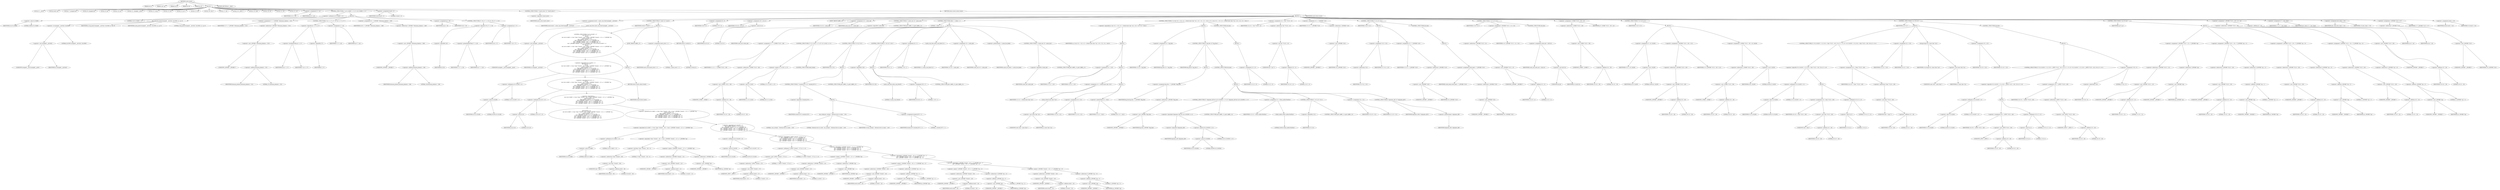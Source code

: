 digraph cache_insert {  
"1000119" [label = "(METHOD,cache_insert)" ]
"1000120" [label = "(PARAM,int a1)" ]
"1000121" [label = "(PARAM,void *cp)" ]
"1000122" [label = "(PARAM,int a3)" ]
"1000123" [label = "(PARAM,int a4)" ]
"1000124" [label = "(PARAM,int a5)" ]
"1000125" [label = "(BLOCK,,)" ]
"1000126" [label = "(LOCAL,v5: __int16)" ]
"1000127" [label = "(LOCAL,result: int)" ]
"1000128" [label = "(LOCAL,v7: unsigned int)" ]
"1000129" [label = "(LOCAL,v8: unsigned int)" ]
"1000130" [label = "(LOCAL,v9: int)" ]
"1000131" [label = "(LOCAL,v10: int)" ]
"1000132" [label = "(LOCAL,v11: unsigned __int16)" ]
"1000133" [label = "(LOCAL,v12: size_t)" ]
"1000134" [label = "(LOCAL,v13: int)" ]
"1000135" [label = "(LOCAL,v14: int *)" ]
"1000136" [label = "(LOCAL,v15: int)" ]
"1000137" [label = "(LOCAL,v16: char *)" ]
"1000138" [label = "(LOCAL,v17: int)" ]
"1000139" [label = "(LOCAL,v18: _BYTE *)" ]
"1000140" [label = "(LOCAL,v19: char)" ]
"1000141" [label = "(LOCAL,v20: int)" ]
"1000142" [label = "(LOCAL,v21: int)" ]
"1000143" [label = "(LOCAL,v22: int)" ]
"1000144" [label = "(<operator>.assignment,v5 = a5)" ]
"1000145" [label = "(IDENTIFIER,v5,v5 = a5)" ]
"1000146" [label = "(IDENTIFIER,a5,v5 = a5)" ]
"1000147" [label = "(CONTROL_STRUCTURE,if ( (a5 & 0x980) != 0 ),if ( (a5 & 0x980) != 0 ))" ]
"1000148" [label = "(<operator>.notEquals,(a5 & 0x980) != 0)" ]
"1000149" [label = "(<operator>.and,a5 & 0x980)" ]
"1000150" [label = "(IDENTIFIER,a5,a5 & 0x980)" ]
"1000151" [label = "(LITERAL,0x980,a5 & 0x980)" ]
"1000152" [label = "(LITERAL,0,(a5 & 0x980) != 0)" ]
"1000153" [label = "(BLOCK,,)" ]
"1000154" [label = "(log_query,log_query((unsigned __int16)a5 | 0x10000, a1, cp, 0))" ]
"1000155" [label = "(<operator>.or,(unsigned __int16)a5 | 0x10000)" ]
"1000156" [label = "(<operator>.cast,(unsigned __int16)a5)" ]
"1000157" [label = "(UNKNOWN,unsigned __int16,unsigned __int16)" ]
"1000158" [label = "(IDENTIFIER,a5,(unsigned __int16)a5)" ]
"1000159" [label = "(LITERAL,0x10000,(unsigned __int16)a5 | 0x10000)" ]
"1000160" [label = "(IDENTIFIER,a1,log_query((unsigned __int16)a5 | 0x10000, a1, cp, 0))" ]
"1000161" [label = "(IDENTIFIER,cp,log_query((unsigned __int16)a5 | 0x10000, a1, cp, 0))" ]
"1000162" [label = "(LITERAL,0,log_query((unsigned __int16)a5 | 0x10000, a1, cp, 0))" ]
"1000163" [label = "(<operator>.assignment,v7 = *(_DWORD *)(dnsmasq_daemon + 252))" ]
"1000164" [label = "(IDENTIFIER,v7,v7 = *(_DWORD *)(dnsmasq_daemon + 252))" ]
"1000165" [label = "(<operator>.indirection,*(_DWORD *)(dnsmasq_daemon + 252))" ]
"1000166" [label = "(<operator>.cast,(_DWORD *)(dnsmasq_daemon + 252))" ]
"1000167" [label = "(UNKNOWN,_DWORD *,_DWORD *)" ]
"1000168" [label = "(<operator>.addition,dnsmasq_daemon + 252)" ]
"1000169" [label = "(IDENTIFIER,dnsmasq_daemon,dnsmasq_daemon + 252)" ]
"1000170" [label = "(LITERAL,252,dnsmasq_daemon + 252)" ]
"1000171" [label = "(CONTROL_STRUCTURE,if ( a4 <= v7 || !v7 ),if ( a4 <= v7 || !v7 ))" ]
"1000172" [label = "(<operator>.logicalOr,a4 <= v7 || !v7)" ]
"1000173" [label = "(<operator>.lessEqualsThan,a4 <= v7)" ]
"1000174" [label = "(IDENTIFIER,a4,a4 <= v7)" ]
"1000175" [label = "(IDENTIFIER,v7,a4 <= v7)" ]
"1000176" [label = "(<operator>.logicalNot,!v7)" ]
"1000177" [label = "(IDENTIFIER,v7,!v7)" ]
"1000178" [label = "(<operator>.assignment,v7 = a4)" ]
"1000179" [label = "(IDENTIFIER,v7,v7 = a4)" ]
"1000180" [label = "(IDENTIFIER,a4,v7 = a4)" ]
"1000181" [label = "(<operator>.assignment,v8 = *(_DWORD *)(dnsmasq_daemon + 248))" ]
"1000182" [label = "(IDENTIFIER,v8,v8 = *(_DWORD *)(dnsmasq_daemon + 248))" ]
"1000183" [label = "(<operator>.indirection,*(_DWORD *)(dnsmasq_daemon + 248))" ]
"1000184" [label = "(<operator>.cast,(_DWORD *)(dnsmasq_daemon + 248))" ]
"1000185" [label = "(UNKNOWN,_DWORD *,_DWORD *)" ]
"1000186" [label = "(<operator>.addition,dnsmasq_daemon + 248)" ]
"1000187" [label = "(IDENTIFIER,dnsmasq_daemon,dnsmasq_daemon + 248)" ]
"1000188" [label = "(LITERAL,248,dnsmasq_daemon + 248)" ]
"1000189" [label = "(<operator>.assignment,a4 = v8)" ]
"1000190" [label = "(IDENTIFIER,a4,a4 = v8)" ]
"1000191" [label = "(IDENTIFIER,v8,a4 = v8)" ]
"1000192" [label = "(CONTROL_STRUCTURE,if ( !v8 || v7 >= v8 ),if ( !v8 || v7 >= v8 ))" ]
"1000193" [label = "(<operator>.logicalOr,!v8 || v7 >= v8)" ]
"1000194" [label = "(<operator>.logicalNot,!v8)" ]
"1000195" [label = "(IDENTIFIER,v8,!v8)" ]
"1000196" [label = "(<operator>.greaterEqualsThan,v7 >= v8)" ]
"1000197" [label = "(IDENTIFIER,v7,v7 >= v8)" ]
"1000198" [label = "(IDENTIFIER,v8,v7 >= v8)" ]
"1000199" [label = "(<operator>.assignment,a4 = v7)" ]
"1000200" [label = "(IDENTIFIER,a4,a4 = v7)" ]
"1000201" [label = "(IDENTIFIER,v7,a4 = v7)" ]
"1000202" [label = "(<operator>.assignment,result = 0)" ]
"1000203" [label = "(IDENTIFIER,result,result = 0)" ]
"1000204" [label = "(LITERAL,0,result = 0)" ]
"1000205" [label = "(CONTROL_STRUCTURE,if ( !insert_error ),if ( !insert_error ))" ]
"1000206" [label = "(<operator>.logicalNot,!insert_error)" ]
"1000207" [label = "(IDENTIFIER,insert_error,!insert_error)" ]
"1000208" [label = "(BLOCK,,)" ]
"1000209" [label = "(<operator>.assignment,result = cache_scan_free((unsigned __int16)a5))" ]
"1000210" [label = "(IDENTIFIER,result,result = cache_scan_free((unsigned __int16)a5))" ]
"1000211" [label = "(cache_scan_free,cache_scan_free((unsigned __int16)a5))" ]
"1000212" [label = "(<operator>.cast,(unsigned __int16)a5)" ]
"1000213" [label = "(UNKNOWN,unsigned __int16,unsigned __int16)" ]
"1000214" [label = "(IDENTIFIER,a5,(unsigned __int16)a5)" ]
"1000215" [label = "(CONTROL_STRUCTURE,if ( result ),if ( result ))" ]
"1000216" [label = "(IDENTIFIER,result,if ( result ))" ]
"1000217" [label = "(BLOCK,,)" ]
"1000218" [label = "(CONTROL_STRUCTURE,if ( (a5 & 0x180) != 0\n        && (a5 & 8) != 0\n        && cp\n        && ((a5 & 0x80) != 0 && *(char *)(result + 36) < 0 && *(_DWORD *)(result + 12) == *(_DWORD *)cp\n         || (a5 & 0x100) != 0\n         && (*(_BYTE *)(result + 37) & 1) != 0\n         && *(_DWORD *)(result + 12) == *(_DWORD *)cp\n         && *(_DWORD *)(result + 16) == *((_DWORD *)cp + 1)\n         && *(_DWORD *)(result + 20) == *((_DWORD *)cp + 2)\n         && *(_DWORD *)(result + 24) == *((_DWORD *)cp + 3)) ),if ( (a5 & 0x180) != 0\n        && (a5 & 8) != 0\n        && cp\n        && ((a5 & 0x80) != 0 && *(char *)(result + 36) < 0 && *(_DWORD *)(result + 12) == *(_DWORD *)cp\n         || (a5 & 0x100) != 0\n         && (*(_BYTE *)(result + 37) & 1) != 0\n         && *(_DWORD *)(result + 12) == *(_DWORD *)cp\n         && *(_DWORD *)(result + 16) == *((_DWORD *)cp + 1)\n         && *(_DWORD *)(result + 20) == *((_DWORD *)cp + 2)\n         && *(_DWORD *)(result + 24) == *((_DWORD *)cp + 3)) ))" ]
"1000219" [label = "(<operator>.logicalAnd,(a5 & 0x180) != 0\n        && (a5 & 8) != 0\n        && cp\n        && ((a5 & 0x80) != 0 && *(char *)(result + 36) < 0 && *(_DWORD *)(result + 12) == *(_DWORD *)cp\n         || (a5 & 0x100) != 0\n         && (*(_BYTE *)(result + 37) & 1) != 0\n         && *(_DWORD *)(result + 12) == *(_DWORD *)cp\n         && *(_DWORD *)(result + 16) == *((_DWORD *)cp + 1)\n         && *(_DWORD *)(result + 20) == *((_DWORD *)cp + 2)\n         && *(_DWORD *)(result + 24) == *((_DWORD *)cp + 3)))" ]
"1000220" [label = "(<operator>.notEquals,(a5 & 0x180) != 0)" ]
"1000221" [label = "(<operator>.and,a5 & 0x180)" ]
"1000222" [label = "(IDENTIFIER,a5,a5 & 0x180)" ]
"1000223" [label = "(LITERAL,0x180,a5 & 0x180)" ]
"1000224" [label = "(LITERAL,0,(a5 & 0x180) != 0)" ]
"1000225" [label = "(<operator>.logicalAnd,(a5 & 8) != 0\n        && cp\n        && ((a5 & 0x80) != 0 && *(char *)(result + 36) < 0 && *(_DWORD *)(result + 12) == *(_DWORD *)cp\n         || (a5 & 0x100) != 0\n         && (*(_BYTE *)(result + 37) & 1) != 0\n         && *(_DWORD *)(result + 12) == *(_DWORD *)cp\n         && *(_DWORD *)(result + 16) == *((_DWORD *)cp + 1)\n         && *(_DWORD *)(result + 20) == *((_DWORD *)cp + 2)\n         && *(_DWORD *)(result + 24) == *((_DWORD *)cp + 3)))" ]
"1000226" [label = "(<operator>.notEquals,(a5 & 8) != 0)" ]
"1000227" [label = "(<operator>.and,a5 & 8)" ]
"1000228" [label = "(IDENTIFIER,a5,a5 & 8)" ]
"1000229" [label = "(LITERAL,8,a5 & 8)" ]
"1000230" [label = "(LITERAL,0,(a5 & 8) != 0)" ]
"1000231" [label = "(<operator>.logicalAnd,cp\n        && ((a5 & 0x80) != 0 && *(char *)(result + 36) < 0 && *(_DWORD *)(result + 12) == *(_DWORD *)cp\n         || (a5 & 0x100) != 0\n         && (*(_BYTE *)(result + 37) & 1) != 0\n         && *(_DWORD *)(result + 12) == *(_DWORD *)cp\n         && *(_DWORD *)(result + 16) == *((_DWORD *)cp + 1)\n         && *(_DWORD *)(result + 20) == *((_DWORD *)cp + 2)\n         && *(_DWORD *)(result + 24) == *((_DWORD *)cp + 3)))" ]
"1000232" [label = "(IDENTIFIER,cp,cp\n        && ((a5 & 0x80) != 0 && *(char *)(result + 36) < 0 && *(_DWORD *)(result + 12) == *(_DWORD *)cp\n         || (a5 & 0x100) != 0\n         && (*(_BYTE *)(result + 37) & 1) != 0\n         && *(_DWORD *)(result + 12) == *(_DWORD *)cp\n         && *(_DWORD *)(result + 16) == *((_DWORD *)cp + 1)\n         && *(_DWORD *)(result + 20) == *((_DWORD *)cp + 2)\n         && *(_DWORD *)(result + 24) == *((_DWORD *)cp + 3)))" ]
"1000233" [label = "(<operator>.logicalOr,(a5 & 0x80) != 0 && *(char *)(result + 36) < 0 && *(_DWORD *)(result + 12) == *(_DWORD *)cp\n         || (a5 & 0x100) != 0\n         && (*(_BYTE *)(result + 37) & 1) != 0\n         && *(_DWORD *)(result + 12) == *(_DWORD *)cp\n         && *(_DWORD *)(result + 16) == *((_DWORD *)cp + 1)\n         && *(_DWORD *)(result + 20) == *((_DWORD *)cp + 2)\n         && *(_DWORD *)(result + 24) == *((_DWORD *)cp + 3))" ]
"1000234" [label = "(<operator>.logicalAnd,(a5 & 0x80) != 0 && *(char *)(result + 36) < 0 && *(_DWORD *)(result + 12) == *(_DWORD *)cp)" ]
"1000235" [label = "(<operator>.notEquals,(a5 & 0x80) != 0)" ]
"1000236" [label = "(<operator>.and,a5 & 0x80)" ]
"1000237" [label = "(IDENTIFIER,a5,a5 & 0x80)" ]
"1000238" [label = "(LITERAL,0x80,a5 & 0x80)" ]
"1000239" [label = "(LITERAL,0,(a5 & 0x80) != 0)" ]
"1000240" [label = "(<operator>.logicalAnd,*(char *)(result + 36) < 0 && *(_DWORD *)(result + 12) == *(_DWORD *)cp)" ]
"1000241" [label = "(<operator>.lessThan,*(char *)(result + 36) < 0)" ]
"1000242" [label = "(<operator>.indirection,*(char *)(result + 36))" ]
"1000243" [label = "(<operator>.cast,(char *)(result + 36))" ]
"1000244" [label = "(UNKNOWN,char *,char *)" ]
"1000245" [label = "(<operator>.addition,result + 36)" ]
"1000246" [label = "(IDENTIFIER,result,result + 36)" ]
"1000247" [label = "(LITERAL,36,result + 36)" ]
"1000248" [label = "(LITERAL,0,*(char *)(result + 36) < 0)" ]
"1000249" [label = "(<operator>.equals,*(_DWORD *)(result + 12) == *(_DWORD *)cp)" ]
"1000250" [label = "(<operator>.indirection,*(_DWORD *)(result + 12))" ]
"1000251" [label = "(<operator>.cast,(_DWORD *)(result + 12))" ]
"1000252" [label = "(UNKNOWN,_DWORD *,_DWORD *)" ]
"1000253" [label = "(<operator>.addition,result + 12)" ]
"1000254" [label = "(IDENTIFIER,result,result + 12)" ]
"1000255" [label = "(LITERAL,12,result + 12)" ]
"1000256" [label = "(<operator>.indirection,*(_DWORD *)cp)" ]
"1000257" [label = "(<operator>.cast,(_DWORD *)cp)" ]
"1000258" [label = "(UNKNOWN,_DWORD *,_DWORD *)" ]
"1000259" [label = "(IDENTIFIER,cp,(_DWORD *)cp)" ]
"1000260" [label = "(<operator>.logicalAnd,(a5 & 0x100) != 0\n         && (*(_BYTE *)(result + 37) & 1) != 0\n         && *(_DWORD *)(result + 12) == *(_DWORD *)cp\n         && *(_DWORD *)(result + 16) == *((_DWORD *)cp + 1)\n         && *(_DWORD *)(result + 20) == *((_DWORD *)cp + 2)\n         && *(_DWORD *)(result + 24) == *((_DWORD *)cp + 3))" ]
"1000261" [label = "(<operator>.notEquals,(a5 & 0x100) != 0)" ]
"1000262" [label = "(<operator>.and,a5 & 0x100)" ]
"1000263" [label = "(IDENTIFIER,a5,a5 & 0x100)" ]
"1000264" [label = "(LITERAL,0x100,a5 & 0x100)" ]
"1000265" [label = "(LITERAL,0,(a5 & 0x100) != 0)" ]
"1000266" [label = "(<operator>.logicalAnd,(*(_BYTE *)(result + 37) & 1) != 0\n         && *(_DWORD *)(result + 12) == *(_DWORD *)cp\n         && *(_DWORD *)(result + 16) == *((_DWORD *)cp + 1)\n         && *(_DWORD *)(result + 20) == *((_DWORD *)cp + 2)\n         && *(_DWORD *)(result + 24) == *((_DWORD *)cp + 3))" ]
"1000267" [label = "(<operator>.notEquals,(*(_BYTE *)(result + 37) & 1) != 0)" ]
"1000268" [label = "(<operator>.and,*(_BYTE *)(result + 37) & 1)" ]
"1000269" [label = "(<operator>.indirection,*(_BYTE *)(result + 37))" ]
"1000270" [label = "(<operator>.cast,(_BYTE *)(result + 37))" ]
"1000271" [label = "(UNKNOWN,_BYTE *,_BYTE *)" ]
"1000272" [label = "(<operator>.addition,result + 37)" ]
"1000273" [label = "(IDENTIFIER,result,result + 37)" ]
"1000274" [label = "(LITERAL,37,result + 37)" ]
"1000275" [label = "(LITERAL,1,*(_BYTE *)(result + 37) & 1)" ]
"1000276" [label = "(LITERAL,0,(*(_BYTE *)(result + 37) & 1) != 0)" ]
"1000277" [label = "(<operator>.logicalAnd,*(_DWORD *)(result + 12) == *(_DWORD *)cp\n         && *(_DWORD *)(result + 16) == *((_DWORD *)cp + 1)\n         && *(_DWORD *)(result + 20) == *((_DWORD *)cp + 2)\n         && *(_DWORD *)(result + 24) == *((_DWORD *)cp + 3))" ]
"1000278" [label = "(<operator>.equals,*(_DWORD *)(result + 12) == *(_DWORD *)cp)" ]
"1000279" [label = "(<operator>.indirection,*(_DWORD *)(result + 12))" ]
"1000280" [label = "(<operator>.cast,(_DWORD *)(result + 12))" ]
"1000281" [label = "(UNKNOWN,_DWORD *,_DWORD *)" ]
"1000282" [label = "(<operator>.addition,result + 12)" ]
"1000283" [label = "(IDENTIFIER,result,result + 12)" ]
"1000284" [label = "(LITERAL,12,result + 12)" ]
"1000285" [label = "(<operator>.indirection,*(_DWORD *)cp)" ]
"1000286" [label = "(<operator>.cast,(_DWORD *)cp)" ]
"1000287" [label = "(UNKNOWN,_DWORD *,_DWORD *)" ]
"1000288" [label = "(IDENTIFIER,cp,(_DWORD *)cp)" ]
"1000289" [label = "(<operator>.logicalAnd,*(_DWORD *)(result + 16) == *((_DWORD *)cp + 1)\n         && *(_DWORD *)(result + 20) == *((_DWORD *)cp + 2)\n         && *(_DWORD *)(result + 24) == *((_DWORD *)cp + 3))" ]
"1000290" [label = "(<operator>.equals,*(_DWORD *)(result + 16) == *((_DWORD *)cp + 1))" ]
"1000291" [label = "(<operator>.indirection,*(_DWORD *)(result + 16))" ]
"1000292" [label = "(<operator>.cast,(_DWORD *)(result + 16))" ]
"1000293" [label = "(UNKNOWN,_DWORD *,_DWORD *)" ]
"1000294" [label = "(<operator>.addition,result + 16)" ]
"1000295" [label = "(IDENTIFIER,result,result + 16)" ]
"1000296" [label = "(LITERAL,16,result + 16)" ]
"1000297" [label = "(<operator>.indirection,*((_DWORD *)cp + 1))" ]
"1000298" [label = "(<operator>.addition,(_DWORD *)cp + 1)" ]
"1000299" [label = "(<operator>.cast,(_DWORD *)cp)" ]
"1000300" [label = "(UNKNOWN,_DWORD *,_DWORD *)" ]
"1000301" [label = "(IDENTIFIER,cp,(_DWORD *)cp)" ]
"1000302" [label = "(LITERAL,1,(_DWORD *)cp + 1)" ]
"1000303" [label = "(<operator>.logicalAnd,*(_DWORD *)(result + 20) == *((_DWORD *)cp + 2)\n         && *(_DWORD *)(result + 24) == *((_DWORD *)cp + 3))" ]
"1000304" [label = "(<operator>.equals,*(_DWORD *)(result + 20) == *((_DWORD *)cp + 2))" ]
"1000305" [label = "(<operator>.indirection,*(_DWORD *)(result + 20))" ]
"1000306" [label = "(<operator>.cast,(_DWORD *)(result + 20))" ]
"1000307" [label = "(UNKNOWN,_DWORD *,_DWORD *)" ]
"1000308" [label = "(<operator>.addition,result + 20)" ]
"1000309" [label = "(IDENTIFIER,result,result + 20)" ]
"1000310" [label = "(LITERAL,20,result + 20)" ]
"1000311" [label = "(<operator>.indirection,*((_DWORD *)cp + 2))" ]
"1000312" [label = "(<operator>.addition,(_DWORD *)cp + 2)" ]
"1000313" [label = "(<operator>.cast,(_DWORD *)cp)" ]
"1000314" [label = "(UNKNOWN,_DWORD *,_DWORD *)" ]
"1000315" [label = "(IDENTIFIER,cp,(_DWORD *)cp)" ]
"1000316" [label = "(LITERAL,2,(_DWORD *)cp + 2)" ]
"1000317" [label = "(<operator>.equals,*(_DWORD *)(result + 24) == *((_DWORD *)cp + 3))" ]
"1000318" [label = "(<operator>.indirection,*(_DWORD *)(result + 24))" ]
"1000319" [label = "(<operator>.cast,(_DWORD *)(result + 24))" ]
"1000320" [label = "(UNKNOWN,_DWORD *,_DWORD *)" ]
"1000321" [label = "(<operator>.addition,result + 24)" ]
"1000322" [label = "(IDENTIFIER,result,result + 24)" ]
"1000323" [label = "(LITERAL,24,result + 24)" ]
"1000324" [label = "(<operator>.indirection,*((_DWORD *)cp + 3))" ]
"1000325" [label = "(<operator>.addition,(_DWORD *)cp + 3)" ]
"1000326" [label = "(<operator>.cast,(_DWORD *)cp)" ]
"1000327" [label = "(UNKNOWN,_DWORD *,_DWORD *)" ]
"1000328" [label = "(IDENTIFIER,cp,(_DWORD *)cp)" ]
"1000329" [label = "(LITERAL,3,(_DWORD *)cp + 3)" ]
"1000330" [label = "(BLOCK,,)" ]
"1000331" [label = "(RETURN,return result;,return result;)" ]
"1000332" [label = "(IDENTIFIER,result,return result;)" ]
"1000333" [label = "(JUMP_TARGET,LABEL_13)" ]
"1000334" [label = "(<operator>.assignment,insert_error = 1)" ]
"1000335" [label = "(IDENTIFIER,insert_error,insert_error = 1)" ]
"1000336" [label = "(LITERAL,1,insert_error = 1)" ]
"1000337" [label = "(RETURN,return 0;,return 0;)" ]
"1000338" [label = "(LITERAL,0,return 0;)" ]
"1000339" [label = "(<operator>.assignment,v9 = 0)" ]
"1000340" [label = "(IDENTIFIER,v9,v9 = 0)" ]
"1000341" [label = "(LITERAL,0,v9 = 0)" ]
"1000342" [label = "(<operator>.assignment,v20 = a5 & 4)" ]
"1000343" [label = "(IDENTIFIER,v20,v20 = a5 & 4)" ]
"1000344" [label = "(<operator>.and,a5 & 4)" ]
"1000345" [label = "(IDENTIFIER,a5,a5 & 4)" ]
"1000346" [label = "(LITERAL,4,a5 & 4)" ]
"1000347" [label = "(JUMP_TARGET,LABEL_22)" ]
"1000348" [label = "(<operator>.assignment,v10 = cache_tail)" ]
"1000349" [label = "(IDENTIFIER,v10,v10 = cache_tail)" ]
"1000350" [label = "(IDENTIFIER,cache_tail,v10 = cache_tail)" ]
"1000351" [label = "(CONTROL_STRUCTURE,if ( !cache_tail ),if ( !cache_tail ))" ]
"1000352" [label = "(<operator>.logicalNot,!cache_tail)" ]
"1000353" [label = "(IDENTIFIER,cache_tail,!cache_tail)" ]
"1000354" [label = "(CONTROL_STRUCTURE,goto LABEL_13;,goto LABEL_13;)" ]
"1000355" [label = "(CONTROL_STRUCTURE,while ( 1 ),while ( 1 ))" ]
"1000356" [label = "(LITERAL,1,while ( 1 ))" ]
"1000357" [label = "(BLOCK,,)" ]
"1000358" [label = "(<operator>.assignment,v11 = *(_WORD *)(v10 + 36))" ]
"1000359" [label = "(IDENTIFIER,v11,v11 = *(_WORD *)(v10 + 36))" ]
"1000360" [label = "(<operator>.indirection,*(_WORD *)(v10 + 36))" ]
"1000361" [label = "(<operator>.cast,(_WORD *)(v10 + 36))" ]
"1000362" [label = "(UNKNOWN,_WORD *,_WORD *)" ]
"1000363" [label = "(<operator>.addition,v10 + 36)" ]
"1000364" [label = "(IDENTIFIER,v10,v10 + 36)" ]
"1000365" [label = "(LITERAL,36,v10 + 36)" ]
"1000366" [label = "(CONTROL_STRUCTURE,if ( (v11 & 0xC) == 0 ),if ( (v11 & 0xC) == 0 ))" ]
"1000367" [label = "(<operator>.equals,(v11 & 0xC) == 0)" ]
"1000368" [label = "(<operator>.and,v11 & 0xC)" ]
"1000369" [label = "(IDENTIFIER,v11,v11 & 0xC)" ]
"1000370" [label = "(LITERAL,0xC,v11 & 0xC)" ]
"1000371" [label = "(LITERAL,0,(v11 & 0xC) == 0)" ]
"1000372" [label = "(CONTROL_STRUCTURE,break;,break;)" ]
"1000373" [label = "(CONTROL_STRUCTURE,if ( v9 ),if ( v9 ))" ]
"1000374" [label = "(IDENTIFIER,v9,if ( v9 ))" ]
"1000375" [label = "(BLOCK,,)" ]
"1000376" [label = "(CONTROL_STRUCTURE,if ( !warned_8375 ),if ( !warned_8375 ))" ]
"1000377" [label = "(<operator>.logicalNot,!warned_8375)" ]
"1000378" [label = "(IDENTIFIER,warned_8375,!warned_8375)" ]
"1000379" [label = "(BLOCK,,)" ]
"1000380" [label = "(my_syslog,my_syslog(3, \"Internal error in cache.\", v19))" ]
"1000381" [label = "(LITERAL,3,my_syslog(3, \"Internal error in cache.\", v19))" ]
"1000382" [label = "(LITERAL,\"Internal error in cache.\",my_syslog(3, \"Internal error in cache.\", v19))" ]
"1000383" [label = "(IDENTIFIER,v19,my_syslog(3, \"Internal error in cache.\", v19))" ]
"1000384" [label = "(<operator>.assignment,warned_8375 = 1)" ]
"1000385" [label = "(IDENTIFIER,warned_8375,warned_8375 = 1)" ]
"1000386" [label = "(LITERAL,1,warned_8375 = 1)" ]
"1000387" [label = "(CONTROL_STRUCTURE,goto LABEL_13;,goto LABEL_13;)" ]
"1000388" [label = "(CONTROL_STRUCTURE,if ( !v20 ),if ( !v20 ))" ]
"1000389" [label = "(<operator>.logicalNot,!v20)" ]
"1000390" [label = "(IDENTIFIER,v20,!v20)" ]
"1000391" [label = "(BLOCK,,)" ]
"1000392" [label = "(cache_scan_free,cache_scan_free(0))" ]
"1000393" [label = "(LITERAL,0,cache_scan_free(0))" ]
"1000394" [label = "(<operator>.assignment,v20 = 1)" ]
"1000395" [label = "(IDENTIFIER,v20,v20 = 1)" ]
"1000396" [label = "(LITERAL,1,v20 = 1)" ]
"1000397" [label = "(CONTROL_STRUCTURE,goto LABEL_22;,goto LABEL_22;)" ]
"1000398" [label = "(<operator>.assignment,v9 = 1)" ]
"1000399" [label = "(IDENTIFIER,v9,v9 = 1)" ]
"1000400" [label = "(LITERAL,1,v9 = 1)" ]
"1000401" [label = "(cache_scan_free,cache_scan_free(v11))" ]
"1000402" [label = "(IDENTIFIER,v11,cache_scan_free(v11))" ]
"1000403" [label = "(<operator>.assignment,v10 = cache_tail)" ]
"1000404" [label = "(IDENTIFIER,v10,v10 = cache_tail)" ]
"1000405" [label = "(IDENTIFIER,cache_tail,v10 = cache_tail)" ]
"1000406" [label = "(<operator>.preIncrement,++cache_live_freed)" ]
"1000407" [label = "(IDENTIFIER,cache_live_freed,++cache_live_freed)" ]
"1000408" [label = "(CONTROL_STRUCTURE,if ( !cache_tail ),if ( !cache_tail ))" ]
"1000409" [label = "(<operator>.logicalNot,!cache_tail)" ]
"1000410" [label = "(IDENTIFIER,cache_tail,!cache_tail)" ]
"1000411" [label = "(CONTROL_STRUCTURE,goto LABEL_13;,goto LABEL_13;)" ]
"1000412" [label = "(CONTROL_STRUCTURE,if ( a1 && (v21 = v10, v12 = strlen((const char *)a1), v10 = v21, v12 > 0x31) ),if ( a1 && (v21 = v10, v12 = strlen((const char *)a1), v10 = v21, v12 > 0x31) ))" ]
"1000413" [label = "(<operator>.logicalAnd,a1 && (v21 = v10, v12 = strlen((const char *)a1), v10 = v21, v12 > 0x31))" ]
"1000414" [label = "(IDENTIFIER,a1,a1 && (v21 = v10, v12 = strlen((const char *)a1), v10 = v21, v12 > 0x31))" ]
"1000415" [label = "(BLOCK,,)" ]
"1000416" [label = "(<operator>.assignment,v21 = v10)" ]
"1000417" [label = "(IDENTIFIER,v21,v21 = v10)" ]
"1000418" [label = "(IDENTIFIER,v10,v21 = v10)" ]
"1000419" [label = "(BLOCK,,)" ]
"1000420" [label = "(<operator>.assignment,v12 = strlen((const char *)a1))" ]
"1000421" [label = "(IDENTIFIER,v12,v12 = strlen((const char *)a1))" ]
"1000422" [label = "(strlen,strlen((const char *)a1))" ]
"1000423" [label = "(<operator>.cast,(const char *)a1)" ]
"1000424" [label = "(UNKNOWN,const char *,const char *)" ]
"1000425" [label = "(IDENTIFIER,a1,(const char *)a1)" ]
"1000426" [label = "(BLOCK,,)" ]
"1000427" [label = "(<operator>.assignment,v10 = v21)" ]
"1000428" [label = "(IDENTIFIER,v10,v10 = v21)" ]
"1000429" [label = "(IDENTIFIER,v21,v10 = v21)" ]
"1000430" [label = "(<operator>.greaterThan,v12 > 0x31)" ]
"1000431" [label = "(IDENTIFIER,v12,v12 > 0x31)" ]
"1000432" [label = "(LITERAL,0x31,v12 > 0x31)" ]
"1000433" [label = "(BLOCK,,)" ]
"1000434" [label = "(<operator>.assignment,v13 = big_free)" ]
"1000435" [label = "(IDENTIFIER,v13,v13 = big_free)" ]
"1000436" [label = "(IDENTIFIER,big_free,v13 = big_free)" ]
"1000437" [label = "(CONTROL_STRUCTURE,if ( big_free ),if ( big_free ))" ]
"1000438" [label = "(IDENTIFIER,big_free,if ( big_free ))" ]
"1000439" [label = "(BLOCK,,)" ]
"1000440" [label = "(<operator>.assignment,big_free = *(_DWORD *)big_free)" ]
"1000441" [label = "(IDENTIFIER,big_free,big_free = *(_DWORD *)big_free)" ]
"1000442" [label = "(<operator>.indirection,*(_DWORD *)big_free)" ]
"1000443" [label = "(<operator>.cast,(_DWORD *)big_free)" ]
"1000444" [label = "(UNKNOWN,_DWORD *,_DWORD *)" ]
"1000445" [label = "(IDENTIFIER,big_free,(_DWORD *)big_free)" ]
"1000446" [label = "(CONTROL_STRUCTURE,else,else)" ]
"1000447" [label = "(BLOCK,,)" ]
"1000448" [label = "(CONTROL_STRUCTURE,if ( !bignames_left && (a5 & 0x5000) == 0 ),if ( !bignames_left && (a5 & 0x5000) == 0 ))" ]
"1000449" [label = "(<operator>.logicalAnd,!bignames_left && (a5 & 0x5000) == 0)" ]
"1000450" [label = "(<operator>.logicalNot,!bignames_left)" ]
"1000451" [label = "(IDENTIFIER,bignames_left,!bignames_left)" ]
"1000452" [label = "(<operator>.equals,(a5 & 0x5000) == 0)" ]
"1000453" [label = "(<operator>.and,a5 & 0x5000)" ]
"1000454" [label = "(IDENTIFIER,a5,a5 & 0x5000)" ]
"1000455" [label = "(LITERAL,0x5000,a5 & 0x5000)" ]
"1000456" [label = "(LITERAL,0,(a5 & 0x5000) == 0)" ]
"1000457" [label = "(CONTROL_STRUCTURE,goto LABEL_13;,goto LABEL_13;)" ]
"1000458" [label = "(<operator>.assignment,v13 = whine_malloc(0x404u))" ]
"1000459" [label = "(IDENTIFIER,v13,v13 = whine_malloc(0x404u))" ]
"1000460" [label = "(whine_malloc,whine_malloc(0x404u))" ]
"1000461" [label = "(LITERAL,0x404u,whine_malloc(0x404u))" ]
"1000462" [label = "(CONTROL_STRUCTURE,if ( !v13 ),if ( !v13 ))" ]
"1000463" [label = "(<operator>.logicalNot,!v13)" ]
"1000464" [label = "(IDENTIFIER,v13,!v13)" ]
"1000465" [label = "(CONTROL_STRUCTURE,goto LABEL_13;,goto LABEL_13;)" ]
"1000466" [label = "(<operator>.assignment,v10 = v21)" ]
"1000467" [label = "(IDENTIFIER,v10,v10 = v21)" ]
"1000468" [label = "(IDENTIFIER,v21,v10 = v21)" ]
"1000469" [label = "(CONTROL_STRUCTURE,if ( bignames_left ),if ( bignames_left ))" ]
"1000470" [label = "(IDENTIFIER,bignames_left,if ( bignames_left ))" ]
"1000471" [label = "(<operator>.preDecrement,--bignames_left)" ]
"1000472" [label = "(IDENTIFIER,bignames_left,--bignames_left)" ]
"1000473" [label = "(CONTROL_STRUCTURE,else,else)" ]
"1000474" [label = "(BLOCK,,)" ]
"1000475" [label = "(<operator>.assignment,v13 = 0)" ]
"1000476" [label = "(IDENTIFIER,v13,v13 = 0)" ]
"1000477" [label = "(LITERAL,0,v13 = 0)" ]
"1000478" [label = "(<operator>.assignment,v14 = *(int **)(v10 + 4))" ]
"1000479" [label = "(IDENTIFIER,v14,v14 = *(int **)(v10 + 4))" ]
"1000480" [label = "(<operator>.indirection,*(int **)(v10 + 4))" ]
"1000481" [label = "(<operator>.cast,(int **)(v10 + 4))" ]
"1000482" [label = "(UNKNOWN,int **,int **)" ]
"1000483" [label = "(<operator>.addition,v10 + 4)" ]
"1000484" [label = "(IDENTIFIER,v10,v10 + 4)" ]
"1000485" [label = "(LITERAL,4,v10 + 4)" ]
"1000486" [label = "(<operator>.assignment,v15 = *(_DWORD *)v10)" ]
"1000487" [label = "(IDENTIFIER,v15,v15 = *(_DWORD *)v10)" ]
"1000488" [label = "(<operator>.indirection,*(_DWORD *)v10)" ]
"1000489" [label = "(<operator>.cast,(_DWORD *)v10)" ]
"1000490" [label = "(UNKNOWN,_DWORD *,_DWORD *)" ]
"1000491" [label = "(IDENTIFIER,v10,(_DWORD *)v10)" ]
"1000492" [label = "(CONTROL_STRUCTURE,if ( v14 ),if ( v14 ))" ]
"1000493" [label = "(IDENTIFIER,v14,if ( v14 ))" ]
"1000494" [label = "(BLOCK,,)" ]
"1000495" [label = "(<operator>.assignment,*v14 = v15)" ]
"1000496" [label = "(<operator>.indirection,*v14)" ]
"1000497" [label = "(IDENTIFIER,v14,*v14 = v15)" ]
"1000498" [label = "(IDENTIFIER,v15,*v14 = v15)" ]
"1000499" [label = "(<operator>.assignment,v15 = *(_DWORD *)v10)" ]
"1000500" [label = "(IDENTIFIER,v15,v15 = *(_DWORD *)v10)" ]
"1000501" [label = "(<operator>.indirection,*(_DWORD *)v10)" ]
"1000502" [label = "(<operator>.cast,(_DWORD *)v10)" ]
"1000503" [label = "(UNKNOWN,_DWORD *,_DWORD *)" ]
"1000504" [label = "(IDENTIFIER,v10,(_DWORD *)v10)" ]
"1000505" [label = "(CONTROL_STRUCTURE,else,else)" ]
"1000506" [label = "(BLOCK,,)" ]
"1000507" [label = "(<operator>.assignment,cache_head = *(_DWORD *)v10)" ]
"1000508" [label = "(IDENTIFIER,cache_head,cache_head = *(_DWORD *)v10)" ]
"1000509" [label = "(<operator>.indirection,*(_DWORD *)v10)" ]
"1000510" [label = "(<operator>.cast,(_DWORD *)v10)" ]
"1000511" [label = "(UNKNOWN,_DWORD *,_DWORD *)" ]
"1000512" [label = "(IDENTIFIER,v10,(_DWORD *)v10)" ]
"1000513" [label = "(CONTROL_STRUCTURE,if ( v15 ),if ( v15 ))" ]
"1000514" [label = "(IDENTIFIER,v15,if ( v15 ))" ]
"1000515" [label = "(<operator>.assignment,*(_DWORD *)(v15 + 4) = v14)" ]
"1000516" [label = "(<operator>.indirection,*(_DWORD *)(v15 + 4))" ]
"1000517" [label = "(<operator>.cast,(_DWORD *)(v15 + 4))" ]
"1000518" [label = "(UNKNOWN,_DWORD *,_DWORD *)" ]
"1000519" [label = "(<operator>.addition,v15 + 4)" ]
"1000520" [label = "(IDENTIFIER,v15,v15 + 4)" ]
"1000521" [label = "(LITERAL,4,v15 + 4)" ]
"1000522" [label = "(IDENTIFIER,v14,*(_DWORD *)(v15 + 4) = v14)" ]
"1000523" [label = "(CONTROL_STRUCTURE,else,else)" ]
"1000524" [label = "(<operator>.assignment,cache_tail = (int)v14)" ]
"1000525" [label = "(IDENTIFIER,cache_tail,cache_tail = (int)v14)" ]
"1000526" [label = "(<operator>.cast,(int)v14)" ]
"1000527" [label = "(UNKNOWN,int,int)" ]
"1000528" [label = "(IDENTIFIER,v14,(int)v14)" ]
"1000529" [label = "(<operator>.assignment,*(_WORD *)(v10 + 36) = a5)" ]
"1000530" [label = "(<operator>.indirection,*(_WORD *)(v10 + 36))" ]
"1000531" [label = "(<operator>.cast,(_WORD *)(v10 + 36))" ]
"1000532" [label = "(UNKNOWN,_WORD *,_WORD *)" ]
"1000533" [label = "(<operator>.addition,v10 + 36)" ]
"1000534" [label = "(IDENTIFIER,v10,v10 + 36)" ]
"1000535" [label = "(LITERAL,36,v10 + 36)" ]
"1000536" [label = "(IDENTIFIER,a5,*(_WORD *)(v10 + 36) = a5)" ]
"1000537" [label = "(CONTROL_STRUCTURE,if ( v13 ),if ( v13 ))" ]
"1000538" [label = "(IDENTIFIER,v13,if ( v13 ))" ]
"1000539" [label = "(BLOCK,,)" ]
"1000540" [label = "(<operator>.assignment,v5 = a5 | 0x200)" ]
"1000541" [label = "(IDENTIFIER,v5,v5 = a5 | 0x200)" ]
"1000542" [label = "(<operator>.or,a5 | 0x200)" ]
"1000543" [label = "(IDENTIFIER,a5,a5 | 0x200)" ]
"1000544" [label = "(LITERAL,0x200,a5 | 0x200)" ]
"1000545" [label = "(<operator>.assignment,*(_DWORD *)(v10 + 40) = v13)" ]
"1000546" [label = "(<operator>.indirection,*(_DWORD *)(v10 + 40))" ]
"1000547" [label = "(<operator>.cast,(_DWORD *)(v10 + 40))" ]
"1000548" [label = "(UNKNOWN,_DWORD *,_DWORD *)" ]
"1000549" [label = "(<operator>.addition,v10 + 40)" ]
"1000550" [label = "(IDENTIFIER,v10,v10 + 40)" ]
"1000551" [label = "(LITERAL,40,v10 + 40)" ]
"1000552" [label = "(IDENTIFIER,v13,*(_DWORD *)(v10 + 40) = v13)" ]
"1000553" [label = "(<operator>.assignment,*(_WORD *)(v10 + 36) = a5 | 0x200)" ]
"1000554" [label = "(<operator>.indirection,*(_WORD *)(v10 + 36))" ]
"1000555" [label = "(<operator>.cast,(_WORD *)(v10 + 36))" ]
"1000556" [label = "(UNKNOWN,_WORD *,_WORD *)" ]
"1000557" [label = "(<operator>.addition,v10 + 36)" ]
"1000558" [label = "(IDENTIFIER,v10,v10 + 36)" ]
"1000559" [label = "(LITERAL,36,v10 + 36)" ]
"1000560" [label = "(<operator>.or,a5 | 0x200)" ]
"1000561" [label = "(IDENTIFIER,a5,a5 | 0x200)" ]
"1000562" [label = "(LITERAL,0x200,a5 | 0x200)" ]
"1000563" [label = "(CONTROL_STRUCTURE,if ( a1 ),if ( a1 ))" ]
"1000564" [label = "(IDENTIFIER,a1,if ( a1 ))" ]
"1000565" [label = "(BLOCK,,)" ]
"1000566" [label = "(CONTROL_STRUCTURE,if ( (v5 & 0x200) != 0 || (v16 = (char *)(v10 + 40), (v5 & 2) != 0) ),if ( (v5 & 0x200) != 0 || (v16 = (char *)(v10 + 40), (v5 & 2) != 0) ))" ]
"1000567" [label = "(<operator>.logicalOr,(v5 & 0x200) != 0 || (v16 = (char *)(v10 + 40), (v5 & 2) != 0))" ]
"1000568" [label = "(<operator>.notEquals,(v5 & 0x200) != 0)" ]
"1000569" [label = "(<operator>.and,v5 & 0x200)" ]
"1000570" [label = "(IDENTIFIER,v5,v5 & 0x200)" ]
"1000571" [label = "(LITERAL,0x200,v5 & 0x200)" ]
"1000572" [label = "(LITERAL,0,(v5 & 0x200) != 0)" ]
"1000573" [label = "(BLOCK,,)" ]
"1000574" [label = "(<operator>.assignment,v16 = (char *)(v10 + 40))" ]
"1000575" [label = "(IDENTIFIER,v16,v16 = (char *)(v10 + 40))" ]
"1000576" [label = "(<operator>.cast,(char *)(v10 + 40))" ]
"1000577" [label = "(UNKNOWN,char *,char *)" ]
"1000578" [label = "(<operator>.addition,v10 + 40)" ]
"1000579" [label = "(IDENTIFIER,v10,v10 + 40)" ]
"1000580" [label = "(LITERAL,40,v10 + 40)" ]
"1000581" [label = "(<operator>.notEquals,(v5 & 2) != 0)" ]
"1000582" [label = "(<operator>.and,v5 & 2)" ]
"1000583" [label = "(IDENTIFIER,v5,v5 & 2)" ]
"1000584" [label = "(LITERAL,2,v5 & 2)" ]
"1000585" [label = "(LITERAL,0,(v5 & 2) != 0)" ]
"1000586" [label = "(<operator>.assignment,v16 = *(char **)(v10 + 40))" ]
"1000587" [label = "(IDENTIFIER,v16,v16 = *(char **)(v10 + 40))" ]
"1000588" [label = "(<operator>.indirection,*(char **)(v10 + 40))" ]
"1000589" [label = "(<operator>.cast,(char **)(v10 + 40))" ]
"1000590" [label = "(UNKNOWN,char **,char **)" ]
"1000591" [label = "(<operator>.addition,v10 + 40)" ]
"1000592" [label = "(IDENTIFIER,v10,v10 + 40)" ]
"1000593" [label = "(LITERAL,40,v10 + 40)" ]
"1000594" [label = "(<operator>.assignment,v22 = v10)" ]
"1000595" [label = "(IDENTIFIER,v22,v22 = v10)" ]
"1000596" [label = "(IDENTIFIER,v10,v22 = v10)" ]
"1000597" [label = "(strcpy,strcpy(v16, (const char *)a1))" ]
"1000598" [label = "(IDENTIFIER,v16,strcpy(v16, (const char *)a1))" ]
"1000599" [label = "(<operator>.cast,(const char *)a1)" ]
"1000600" [label = "(UNKNOWN,const char *,const char *)" ]
"1000601" [label = "(IDENTIFIER,a1,(const char *)a1)" ]
"1000602" [label = "(<operator>.assignment,v10 = v22)" ]
"1000603" [label = "(IDENTIFIER,v10,v10 = v22)" ]
"1000604" [label = "(IDENTIFIER,v22,v10 = v22)" ]
"1000605" [label = "(CONTROL_STRUCTURE,else,else)" ]
"1000606" [label = "(BLOCK,,)" ]
"1000607" [label = "(CONTROL_STRUCTURE,if ( (v5 & 0x200) != 0 || (v18 = (_BYTE *)(v10 + 40), (v5 & 2) != 0) ),if ( (v5 & 0x200) != 0 || (v18 = (_BYTE *)(v10 + 40), (v5 & 2) != 0) ))" ]
"1000608" [label = "(<operator>.logicalOr,(v5 & 0x200) != 0 || (v18 = (_BYTE *)(v10 + 40), (v5 & 2) != 0))" ]
"1000609" [label = "(<operator>.notEquals,(v5 & 0x200) != 0)" ]
"1000610" [label = "(<operator>.and,v5 & 0x200)" ]
"1000611" [label = "(IDENTIFIER,v5,v5 & 0x200)" ]
"1000612" [label = "(LITERAL,0x200,v5 & 0x200)" ]
"1000613" [label = "(LITERAL,0,(v5 & 0x200) != 0)" ]
"1000614" [label = "(BLOCK,,)" ]
"1000615" [label = "(<operator>.assignment,v18 = (_BYTE *)(v10 + 40))" ]
"1000616" [label = "(IDENTIFIER,v18,v18 = (_BYTE *)(v10 + 40))" ]
"1000617" [label = "(<operator>.cast,(_BYTE *)(v10 + 40))" ]
"1000618" [label = "(UNKNOWN,_BYTE *,_BYTE *)" ]
"1000619" [label = "(<operator>.addition,v10 + 40)" ]
"1000620" [label = "(IDENTIFIER,v10,v10 + 40)" ]
"1000621" [label = "(LITERAL,40,v10 + 40)" ]
"1000622" [label = "(<operator>.notEquals,(v5 & 2) != 0)" ]
"1000623" [label = "(<operator>.and,v5 & 2)" ]
"1000624" [label = "(IDENTIFIER,v5,v5 & 2)" ]
"1000625" [label = "(LITERAL,2,v5 & 2)" ]
"1000626" [label = "(LITERAL,0,(v5 & 2) != 0)" ]
"1000627" [label = "(<operator>.assignment,v18 = *(_BYTE **)(v10 + 40))" ]
"1000628" [label = "(IDENTIFIER,v18,v18 = *(_BYTE **)(v10 + 40))" ]
"1000629" [label = "(<operator>.indirection,*(_BYTE **)(v10 + 40))" ]
"1000630" [label = "(<operator>.cast,(_BYTE **)(v10 + 40))" ]
"1000631" [label = "(UNKNOWN,_BYTE **,_BYTE **)" ]
"1000632" [label = "(<operator>.addition,v10 + 40)" ]
"1000633" [label = "(IDENTIFIER,v10,v10 + 40)" ]
"1000634" [label = "(LITERAL,40,v10 + 40)" ]
"1000635" [label = "(<operator>.assignment,*v18 = 0)" ]
"1000636" [label = "(<operator>.indirection,*v18)" ]
"1000637" [label = "(IDENTIFIER,v18,*v18 = 0)" ]
"1000638" [label = "(LITERAL,0,*v18 = 0)" ]
"1000639" [label = "(CONTROL_STRUCTURE,if ( cp ),if ( cp ))" ]
"1000640" [label = "(IDENTIFIER,cp,if ( cp ))" ]
"1000641" [label = "(BLOCK,,)" ]
"1000642" [label = "(<operator>.assignment,*(_DWORD *)(v10 + 12) = *(_DWORD *)cp)" ]
"1000643" [label = "(<operator>.indirection,*(_DWORD *)(v10 + 12))" ]
"1000644" [label = "(<operator>.cast,(_DWORD *)(v10 + 12))" ]
"1000645" [label = "(UNKNOWN,_DWORD *,_DWORD *)" ]
"1000646" [label = "(<operator>.addition,v10 + 12)" ]
"1000647" [label = "(IDENTIFIER,v10,v10 + 12)" ]
"1000648" [label = "(LITERAL,12,v10 + 12)" ]
"1000649" [label = "(<operator>.indirection,*(_DWORD *)cp)" ]
"1000650" [label = "(<operator>.cast,(_DWORD *)cp)" ]
"1000651" [label = "(UNKNOWN,_DWORD *,_DWORD *)" ]
"1000652" [label = "(IDENTIFIER,cp,(_DWORD *)cp)" ]
"1000653" [label = "(<operator>.assignment,*(_DWORD *)(v10 + 16) = *((_DWORD *)cp + 1))" ]
"1000654" [label = "(<operator>.indirection,*(_DWORD *)(v10 + 16))" ]
"1000655" [label = "(<operator>.cast,(_DWORD *)(v10 + 16))" ]
"1000656" [label = "(UNKNOWN,_DWORD *,_DWORD *)" ]
"1000657" [label = "(<operator>.addition,v10 + 16)" ]
"1000658" [label = "(IDENTIFIER,v10,v10 + 16)" ]
"1000659" [label = "(LITERAL,16,v10 + 16)" ]
"1000660" [label = "(<operator>.indirection,*((_DWORD *)cp + 1))" ]
"1000661" [label = "(<operator>.addition,(_DWORD *)cp + 1)" ]
"1000662" [label = "(<operator>.cast,(_DWORD *)cp)" ]
"1000663" [label = "(UNKNOWN,_DWORD *,_DWORD *)" ]
"1000664" [label = "(IDENTIFIER,cp,(_DWORD *)cp)" ]
"1000665" [label = "(LITERAL,1,(_DWORD *)cp + 1)" ]
"1000666" [label = "(<operator>.assignment,*(_DWORD *)(v10 + 20) = *((_DWORD *)cp + 2))" ]
"1000667" [label = "(<operator>.indirection,*(_DWORD *)(v10 + 20))" ]
"1000668" [label = "(<operator>.cast,(_DWORD *)(v10 + 20))" ]
"1000669" [label = "(UNKNOWN,_DWORD *,_DWORD *)" ]
"1000670" [label = "(<operator>.addition,v10 + 20)" ]
"1000671" [label = "(IDENTIFIER,v10,v10 + 20)" ]
"1000672" [label = "(LITERAL,20,v10 + 20)" ]
"1000673" [label = "(<operator>.indirection,*((_DWORD *)cp + 2))" ]
"1000674" [label = "(<operator>.addition,(_DWORD *)cp + 2)" ]
"1000675" [label = "(<operator>.cast,(_DWORD *)cp)" ]
"1000676" [label = "(UNKNOWN,_DWORD *,_DWORD *)" ]
"1000677" [label = "(IDENTIFIER,cp,(_DWORD *)cp)" ]
"1000678" [label = "(LITERAL,2,(_DWORD *)cp + 2)" ]
"1000679" [label = "(<operator>.assignment,*(_DWORD *)(v10 + 24) = *((_DWORD *)cp + 3))" ]
"1000680" [label = "(<operator>.indirection,*(_DWORD *)(v10 + 24))" ]
"1000681" [label = "(<operator>.cast,(_DWORD *)(v10 + 24))" ]
"1000682" [label = "(UNKNOWN,_DWORD *,_DWORD *)" ]
"1000683" [label = "(<operator>.addition,v10 + 24)" ]
"1000684" [label = "(IDENTIFIER,v10,v10 + 24)" ]
"1000685" [label = "(LITERAL,24,v10 + 24)" ]
"1000686" [label = "(<operator>.indirection,*((_DWORD *)cp + 3))" ]
"1000687" [label = "(<operator>.addition,(_DWORD *)cp + 3)" ]
"1000688" [label = "(<operator>.cast,(_DWORD *)cp)" ]
"1000689" [label = "(UNKNOWN,_DWORD *,_DWORD *)" ]
"1000690" [label = "(IDENTIFIER,cp,(_DWORD *)cp)" ]
"1000691" [label = "(LITERAL,3,(_DWORD *)cp + 3)" ]
"1000692" [label = "(<operator>.assignment,*(_DWORD *)(v10 + 28) = a3 + a4)" ]
"1000693" [label = "(<operator>.indirection,*(_DWORD *)(v10 + 28))" ]
"1000694" [label = "(<operator>.cast,(_DWORD *)(v10 + 28))" ]
"1000695" [label = "(UNKNOWN,_DWORD *,_DWORD *)" ]
"1000696" [label = "(<operator>.addition,v10 + 28)" ]
"1000697" [label = "(IDENTIFIER,v10,v10 + 28)" ]
"1000698" [label = "(LITERAL,28,v10 + 28)" ]
"1000699" [label = "(<operator>.addition,a3 + a4)" ]
"1000700" [label = "(IDENTIFIER,a3,a3 + a4)" ]
"1000701" [label = "(IDENTIFIER,a4,a3 + a4)" ]
"1000702" [label = "(<operator>.assignment,v17 = new_chain)" ]
"1000703" [label = "(IDENTIFIER,v17,v17 = new_chain)" ]
"1000704" [label = "(IDENTIFIER,new_chain,v17 = new_chain)" ]
"1000705" [label = "(<operator>.assignment,new_chain = v10)" ]
"1000706" [label = "(IDENTIFIER,new_chain,new_chain = v10)" ]
"1000707" [label = "(IDENTIFIER,v10,new_chain = v10)" ]
"1000708" [label = "(<operator>.assignment,*(_DWORD *)v10 = v17)" ]
"1000709" [label = "(<operator>.indirection,*(_DWORD *)v10)" ]
"1000710" [label = "(<operator>.cast,(_DWORD *)v10)" ]
"1000711" [label = "(UNKNOWN,_DWORD *,_DWORD *)" ]
"1000712" [label = "(IDENTIFIER,v10,(_DWORD *)v10)" ]
"1000713" [label = "(IDENTIFIER,v17,*(_DWORD *)v10 = v17)" ]
"1000714" [label = "(<operator>.assignment,result = v10)" ]
"1000715" [label = "(IDENTIFIER,result,result = v10)" ]
"1000716" [label = "(IDENTIFIER,v10,result = v10)" ]
"1000717" [label = "(RETURN,return result;,return result;)" ]
"1000718" [label = "(IDENTIFIER,result,return result;)" ]
"1000719" [label = "(METHOD_RETURN,int __cdecl)" ]
  "1000119" -> "1000120" 
  "1000119" -> "1000121" 
  "1000119" -> "1000122" 
  "1000119" -> "1000123" 
  "1000119" -> "1000124" 
  "1000119" -> "1000125" 
  "1000119" -> "1000719" 
  "1000125" -> "1000126" 
  "1000125" -> "1000127" 
  "1000125" -> "1000128" 
  "1000125" -> "1000129" 
  "1000125" -> "1000130" 
  "1000125" -> "1000131" 
  "1000125" -> "1000132" 
  "1000125" -> "1000133" 
  "1000125" -> "1000134" 
  "1000125" -> "1000135" 
  "1000125" -> "1000136" 
  "1000125" -> "1000137" 
  "1000125" -> "1000138" 
  "1000125" -> "1000139" 
  "1000125" -> "1000140" 
  "1000125" -> "1000141" 
  "1000125" -> "1000142" 
  "1000125" -> "1000143" 
  "1000125" -> "1000144" 
  "1000125" -> "1000147" 
  "1000125" -> "1000202" 
  "1000125" -> "1000205" 
  "1000125" -> "1000717" 
  "1000144" -> "1000145" 
  "1000144" -> "1000146" 
  "1000147" -> "1000148" 
  "1000147" -> "1000153" 
  "1000148" -> "1000149" 
  "1000148" -> "1000152" 
  "1000149" -> "1000150" 
  "1000149" -> "1000151" 
  "1000153" -> "1000154" 
  "1000153" -> "1000163" 
  "1000153" -> "1000171" 
  "1000153" -> "1000181" 
  "1000153" -> "1000189" 
  "1000153" -> "1000192" 
  "1000154" -> "1000155" 
  "1000154" -> "1000160" 
  "1000154" -> "1000161" 
  "1000154" -> "1000162" 
  "1000155" -> "1000156" 
  "1000155" -> "1000159" 
  "1000156" -> "1000157" 
  "1000156" -> "1000158" 
  "1000163" -> "1000164" 
  "1000163" -> "1000165" 
  "1000165" -> "1000166" 
  "1000166" -> "1000167" 
  "1000166" -> "1000168" 
  "1000168" -> "1000169" 
  "1000168" -> "1000170" 
  "1000171" -> "1000172" 
  "1000171" -> "1000178" 
  "1000172" -> "1000173" 
  "1000172" -> "1000176" 
  "1000173" -> "1000174" 
  "1000173" -> "1000175" 
  "1000176" -> "1000177" 
  "1000178" -> "1000179" 
  "1000178" -> "1000180" 
  "1000181" -> "1000182" 
  "1000181" -> "1000183" 
  "1000183" -> "1000184" 
  "1000184" -> "1000185" 
  "1000184" -> "1000186" 
  "1000186" -> "1000187" 
  "1000186" -> "1000188" 
  "1000189" -> "1000190" 
  "1000189" -> "1000191" 
  "1000192" -> "1000193" 
  "1000192" -> "1000199" 
  "1000193" -> "1000194" 
  "1000193" -> "1000196" 
  "1000194" -> "1000195" 
  "1000196" -> "1000197" 
  "1000196" -> "1000198" 
  "1000199" -> "1000200" 
  "1000199" -> "1000201" 
  "1000202" -> "1000203" 
  "1000202" -> "1000204" 
  "1000205" -> "1000206" 
  "1000205" -> "1000208" 
  "1000206" -> "1000207" 
  "1000208" -> "1000209" 
  "1000208" -> "1000215" 
  "1000208" -> "1000339" 
  "1000208" -> "1000342" 
  "1000208" -> "1000347" 
  "1000208" -> "1000348" 
  "1000208" -> "1000351" 
  "1000208" -> "1000355" 
  "1000208" -> "1000412" 
  "1000208" -> "1000478" 
  "1000208" -> "1000486" 
  "1000208" -> "1000492" 
  "1000208" -> "1000513" 
  "1000208" -> "1000529" 
  "1000208" -> "1000537" 
  "1000208" -> "1000563" 
  "1000208" -> "1000639" 
  "1000208" -> "1000692" 
  "1000208" -> "1000702" 
  "1000208" -> "1000705" 
  "1000208" -> "1000708" 
  "1000208" -> "1000714" 
  "1000209" -> "1000210" 
  "1000209" -> "1000211" 
  "1000211" -> "1000212" 
  "1000212" -> "1000213" 
  "1000212" -> "1000214" 
  "1000215" -> "1000216" 
  "1000215" -> "1000217" 
  "1000217" -> "1000218" 
  "1000217" -> "1000333" 
  "1000217" -> "1000334" 
  "1000217" -> "1000337" 
  "1000218" -> "1000219" 
  "1000218" -> "1000330" 
  "1000219" -> "1000220" 
  "1000219" -> "1000225" 
  "1000220" -> "1000221" 
  "1000220" -> "1000224" 
  "1000221" -> "1000222" 
  "1000221" -> "1000223" 
  "1000225" -> "1000226" 
  "1000225" -> "1000231" 
  "1000226" -> "1000227" 
  "1000226" -> "1000230" 
  "1000227" -> "1000228" 
  "1000227" -> "1000229" 
  "1000231" -> "1000232" 
  "1000231" -> "1000233" 
  "1000233" -> "1000234" 
  "1000233" -> "1000260" 
  "1000234" -> "1000235" 
  "1000234" -> "1000240" 
  "1000235" -> "1000236" 
  "1000235" -> "1000239" 
  "1000236" -> "1000237" 
  "1000236" -> "1000238" 
  "1000240" -> "1000241" 
  "1000240" -> "1000249" 
  "1000241" -> "1000242" 
  "1000241" -> "1000248" 
  "1000242" -> "1000243" 
  "1000243" -> "1000244" 
  "1000243" -> "1000245" 
  "1000245" -> "1000246" 
  "1000245" -> "1000247" 
  "1000249" -> "1000250" 
  "1000249" -> "1000256" 
  "1000250" -> "1000251" 
  "1000251" -> "1000252" 
  "1000251" -> "1000253" 
  "1000253" -> "1000254" 
  "1000253" -> "1000255" 
  "1000256" -> "1000257" 
  "1000257" -> "1000258" 
  "1000257" -> "1000259" 
  "1000260" -> "1000261" 
  "1000260" -> "1000266" 
  "1000261" -> "1000262" 
  "1000261" -> "1000265" 
  "1000262" -> "1000263" 
  "1000262" -> "1000264" 
  "1000266" -> "1000267" 
  "1000266" -> "1000277" 
  "1000267" -> "1000268" 
  "1000267" -> "1000276" 
  "1000268" -> "1000269" 
  "1000268" -> "1000275" 
  "1000269" -> "1000270" 
  "1000270" -> "1000271" 
  "1000270" -> "1000272" 
  "1000272" -> "1000273" 
  "1000272" -> "1000274" 
  "1000277" -> "1000278" 
  "1000277" -> "1000289" 
  "1000278" -> "1000279" 
  "1000278" -> "1000285" 
  "1000279" -> "1000280" 
  "1000280" -> "1000281" 
  "1000280" -> "1000282" 
  "1000282" -> "1000283" 
  "1000282" -> "1000284" 
  "1000285" -> "1000286" 
  "1000286" -> "1000287" 
  "1000286" -> "1000288" 
  "1000289" -> "1000290" 
  "1000289" -> "1000303" 
  "1000290" -> "1000291" 
  "1000290" -> "1000297" 
  "1000291" -> "1000292" 
  "1000292" -> "1000293" 
  "1000292" -> "1000294" 
  "1000294" -> "1000295" 
  "1000294" -> "1000296" 
  "1000297" -> "1000298" 
  "1000298" -> "1000299" 
  "1000298" -> "1000302" 
  "1000299" -> "1000300" 
  "1000299" -> "1000301" 
  "1000303" -> "1000304" 
  "1000303" -> "1000317" 
  "1000304" -> "1000305" 
  "1000304" -> "1000311" 
  "1000305" -> "1000306" 
  "1000306" -> "1000307" 
  "1000306" -> "1000308" 
  "1000308" -> "1000309" 
  "1000308" -> "1000310" 
  "1000311" -> "1000312" 
  "1000312" -> "1000313" 
  "1000312" -> "1000316" 
  "1000313" -> "1000314" 
  "1000313" -> "1000315" 
  "1000317" -> "1000318" 
  "1000317" -> "1000324" 
  "1000318" -> "1000319" 
  "1000319" -> "1000320" 
  "1000319" -> "1000321" 
  "1000321" -> "1000322" 
  "1000321" -> "1000323" 
  "1000324" -> "1000325" 
  "1000325" -> "1000326" 
  "1000325" -> "1000329" 
  "1000326" -> "1000327" 
  "1000326" -> "1000328" 
  "1000330" -> "1000331" 
  "1000331" -> "1000332" 
  "1000334" -> "1000335" 
  "1000334" -> "1000336" 
  "1000337" -> "1000338" 
  "1000339" -> "1000340" 
  "1000339" -> "1000341" 
  "1000342" -> "1000343" 
  "1000342" -> "1000344" 
  "1000344" -> "1000345" 
  "1000344" -> "1000346" 
  "1000348" -> "1000349" 
  "1000348" -> "1000350" 
  "1000351" -> "1000352" 
  "1000351" -> "1000354" 
  "1000352" -> "1000353" 
  "1000355" -> "1000356" 
  "1000355" -> "1000357" 
  "1000357" -> "1000358" 
  "1000357" -> "1000366" 
  "1000357" -> "1000373" 
  "1000357" -> "1000388" 
  "1000357" -> "1000398" 
  "1000357" -> "1000401" 
  "1000357" -> "1000403" 
  "1000357" -> "1000406" 
  "1000357" -> "1000408" 
  "1000358" -> "1000359" 
  "1000358" -> "1000360" 
  "1000360" -> "1000361" 
  "1000361" -> "1000362" 
  "1000361" -> "1000363" 
  "1000363" -> "1000364" 
  "1000363" -> "1000365" 
  "1000366" -> "1000367" 
  "1000366" -> "1000372" 
  "1000367" -> "1000368" 
  "1000367" -> "1000371" 
  "1000368" -> "1000369" 
  "1000368" -> "1000370" 
  "1000373" -> "1000374" 
  "1000373" -> "1000375" 
  "1000375" -> "1000376" 
  "1000375" -> "1000387" 
  "1000376" -> "1000377" 
  "1000376" -> "1000379" 
  "1000377" -> "1000378" 
  "1000379" -> "1000380" 
  "1000379" -> "1000384" 
  "1000380" -> "1000381" 
  "1000380" -> "1000382" 
  "1000380" -> "1000383" 
  "1000384" -> "1000385" 
  "1000384" -> "1000386" 
  "1000388" -> "1000389" 
  "1000388" -> "1000391" 
  "1000389" -> "1000390" 
  "1000391" -> "1000392" 
  "1000391" -> "1000394" 
  "1000391" -> "1000397" 
  "1000392" -> "1000393" 
  "1000394" -> "1000395" 
  "1000394" -> "1000396" 
  "1000398" -> "1000399" 
  "1000398" -> "1000400" 
  "1000401" -> "1000402" 
  "1000403" -> "1000404" 
  "1000403" -> "1000405" 
  "1000406" -> "1000407" 
  "1000408" -> "1000409" 
  "1000408" -> "1000411" 
  "1000409" -> "1000410" 
  "1000412" -> "1000413" 
  "1000412" -> "1000433" 
  "1000412" -> "1000473" 
  "1000413" -> "1000414" 
  "1000413" -> "1000415" 
  "1000415" -> "1000416" 
  "1000415" -> "1000419" 
  "1000416" -> "1000417" 
  "1000416" -> "1000418" 
  "1000419" -> "1000420" 
  "1000419" -> "1000426" 
  "1000420" -> "1000421" 
  "1000420" -> "1000422" 
  "1000422" -> "1000423" 
  "1000423" -> "1000424" 
  "1000423" -> "1000425" 
  "1000426" -> "1000427" 
  "1000426" -> "1000430" 
  "1000427" -> "1000428" 
  "1000427" -> "1000429" 
  "1000430" -> "1000431" 
  "1000430" -> "1000432" 
  "1000433" -> "1000434" 
  "1000433" -> "1000437" 
  "1000434" -> "1000435" 
  "1000434" -> "1000436" 
  "1000437" -> "1000438" 
  "1000437" -> "1000439" 
  "1000437" -> "1000446" 
  "1000439" -> "1000440" 
  "1000440" -> "1000441" 
  "1000440" -> "1000442" 
  "1000442" -> "1000443" 
  "1000443" -> "1000444" 
  "1000443" -> "1000445" 
  "1000446" -> "1000447" 
  "1000447" -> "1000448" 
  "1000447" -> "1000458" 
  "1000447" -> "1000462" 
  "1000447" -> "1000466" 
  "1000447" -> "1000469" 
  "1000448" -> "1000449" 
  "1000448" -> "1000457" 
  "1000449" -> "1000450" 
  "1000449" -> "1000452" 
  "1000450" -> "1000451" 
  "1000452" -> "1000453" 
  "1000452" -> "1000456" 
  "1000453" -> "1000454" 
  "1000453" -> "1000455" 
  "1000458" -> "1000459" 
  "1000458" -> "1000460" 
  "1000460" -> "1000461" 
  "1000462" -> "1000463" 
  "1000462" -> "1000465" 
  "1000463" -> "1000464" 
  "1000466" -> "1000467" 
  "1000466" -> "1000468" 
  "1000469" -> "1000470" 
  "1000469" -> "1000471" 
  "1000471" -> "1000472" 
  "1000473" -> "1000474" 
  "1000474" -> "1000475" 
  "1000475" -> "1000476" 
  "1000475" -> "1000477" 
  "1000478" -> "1000479" 
  "1000478" -> "1000480" 
  "1000480" -> "1000481" 
  "1000481" -> "1000482" 
  "1000481" -> "1000483" 
  "1000483" -> "1000484" 
  "1000483" -> "1000485" 
  "1000486" -> "1000487" 
  "1000486" -> "1000488" 
  "1000488" -> "1000489" 
  "1000489" -> "1000490" 
  "1000489" -> "1000491" 
  "1000492" -> "1000493" 
  "1000492" -> "1000494" 
  "1000492" -> "1000505" 
  "1000494" -> "1000495" 
  "1000494" -> "1000499" 
  "1000495" -> "1000496" 
  "1000495" -> "1000498" 
  "1000496" -> "1000497" 
  "1000499" -> "1000500" 
  "1000499" -> "1000501" 
  "1000501" -> "1000502" 
  "1000502" -> "1000503" 
  "1000502" -> "1000504" 
  "1000505" -> "1000506" 
  "1000506" -> "1000507" 
  "1000507" -> "1000508" 
  "1000507" -> "1000509" 
  "1000509" -> "1000510" 
  "1000510" -> "1000511" 
  "1000510" -> "1000512" 
  "1000513" -> "1000514" 
  "1000513" -> "1000515" 
  "1000513" -> "1000523" 
  "1000515" -> "1000516" 
  "1000515" -> "1000522" 
  "1000516" -> "1000517" 
  "1000517" -> "1000518" 
  "1000517" -> "1000519" 
  "1000519" -> "1000520" 
  "1000519" -> "1000521" 
  "1000523" -> "1000524" 
  "1000524" -> "1000525" 
  "1000524" -> "1000526" 
  "1000526" -> "1000527" 
  "1000526" -> "1000528" 
  "1000529" -> "1000530" 
  "1000529" -> "1000536" 
  "1000530" -> "1000531" 
  "1000531" -> "1000532" 
  "1000531" -> "1000533" 
  "1000533" -> "1000534" 
  "1000533" -> "1000535" 
  "1000537" -> "1000538" 
  "1000537" -> "1000539" 
  "1000539" -> "1000540" 
  "1000539" -> "1000545" 
  "1000539" -> "1000553" 
  "1000540" -> "1000541" 
  "1000540" -> "1000542" 
  "1000542" -> "1000543" 
  "1000542" -> "1000544" 
  "1000545" -> "1000546" 
  "1000545" -> "1000552" 
  "1000546" -> "1000547" 
  "1000547" -> "1000548" 
  "1000547" -> "1000549" 
  "1000549" -> "1000550" 
  "1000549" -> "1000551" 
  "1000553" -> "1000554" 
  "1000553" -> "1000560" 
  "1000554" -> "1000555" 
  "1000555" -> "1000556" 
  "1000555" -> "1000557" 
  "1000557" -> "1000558" 
  "1000557" -> "1000559" 
  "1000560" -> "1000561" 
  "1000560" -> "1000562" 
  "1000563" -> "1000564" 
  "1000563" -> "1000565" 
  "1000563" -> "1000605" 
  "1000565" -> "1000566" 
  "1000565" -> "1000594" 
  "1000565" -> "1000597" 
  "1000565" -> "1000602" 
  "1000566" -> "1000567" 
  "1000566" -> "1000586" 
  "1000567" -> "1000568" 
  "1000567" -> "1000573" 
  "1000568" -> "1000569" 
  "1000568" -> "1000572" 
  "1000569" -> "1000570" 
  "1000569" -> "1000571" 
  "1000573" -> "1000574" 
  "1000573" -> "1000581" 
  "1000574" -> "1000575" 
  "1000574" -> "1000576" 
  "1000576" -> "1000577" 
  "1000576" -> "1000578" 
  "1000578" -> "1000579" 
  "1000578" -> "1000580" 
  "1000581" -> "1000582" 
  "1000581" -> "1000585" 
  "1000582" -> "1000583" 
  "1000582" -> "1000584" 
  "1000586" -> "1000587" 
  "1000586" -> "1000588" 
  "1000588" -> "1000589" 
  "1000589" -> "1000590" 
  "1000589" -> "1000591" 
  "1000591" -> "1000592" 
  "1000591" -> "1000593" 
  "1000594" -> "1000595" 
  "1000594" -> "1000596" 
  "1000597" -> "1000598" 
  "1000597" -> "1000599" 
  "1000599" -> "1000600" 
  "1000599" -> "1000601" 
  "1000602" -> "1000603" 
  "1000602" -> "1000604" 
  "1000605" -> "1000606" 
  "1000606" -> "1000607" 
  "1000606" -> "1000635" 
  "1000607" -> "1000608" 
  "1000607" -> "1000627" 
  "1000608" -> "1000609" 
  "1000608" -> "1000614" 
  "1000609" -> "1000610" 
  "1000609" -> "1000613" 
  "1000610" -> "1000611" 
  "1000610" -> "1000612" 
  "1000614" -> "1000615" 
  "1000614" -> "1000622" 
  "1000615" -> "1000616" 
  "1000615" -> "1000617" 
  "1000617" -> "1000618" 
  "1000617" -> "1000619" 
  "1000619" -> "1000620" 
  "1000619" -> "1000621" 
  "1000622" -> "1000623" 
  "1000622" -> "1000626" 
  "1000623" -> "1000624" 
  "1000623" -> "1000625" 
  "1000627" -> "1000628" 
  "1000627" -> "1000629" 
  "1000629" -> "1000630" 
  "1000630" -> "1000631" 
  "1000630" -> "1000632" 
  "1000632" -> "1000633" 
  "1000632" -> "1000634" 
  "1000635" -> "1000636" 
  "1000635" -> "1000638" 
  "1000636" -> "1000637" 
  "1000639" -> "1000640" 
  "1000639" -> "1000641" 
  "1000641" -> "1000642" 
  "1000641" -> "1000653" 
  "1000641" -> "1000666" 
  "1000641" -> "1000679" 
  "1000642" -> "1000643" 
  "1000642" -> "1000649" 
  "1000643" -> "1000644" 
  "1000644" -> "1000645" 
  "1000644" -> "1000646" 
  "1000646" -> "1000647" 
  "1000646" -> "1000648" 
  "1000649" -> "1000650" 
  "1000650" -> "1000651" 
  "1000650" -> "1000652" 
  "1000653" -> "1000654" 
  "1000653" -> "1000660" 
  "1000654" -> "1000655" 
  "1000655" -> "1000656" 
  "1000655" -> "1000657" 
  "1000657" -> "1000658" 
  "1000657" -> "1000659" 
  "1000660" -> "1000661" 
  "1000661" -> "1000662" 
  "1000661" -> "1000665" 
  "1000662" -> "1000663" 
  "1000662" -> "1000664" 
  "1000666" -> "1000667" 
  "1000666" -> "1000673" 
  "1000667" -> "1000668" 
  "1000668" -> "1000669" 
  "1000668" -> "1000670" 
  "1000670" -> "1000671" 
  "1000670" -> "1000672" 
  "1000673" -> "1000674" 
  "1000674" -> "1000675" 
  "1000674" -> "1000678" 
  "1000675" -> "1000676" 
  "1000675" -> "1000677" 
  "1000679" -> "1000680" 
  "1000679" -> "1000686" 
  "1000680" -> "1000681" 
  "1000681" -> "1000682" 
  "1000681" -> "1000683" 
  "1000683" -> "1000684" 
  "1000683" -> "1000685" 
  "1000686" -> "1000687" 
  "1000687" -> "1000688" 
  "1000687" -> "1000691" 
  "1000688" -> "1000689" 
  "1000688" -> "1000690" 
  "1000692" -> "1000693" 
  "1000692" -> "1000699" 
  "1000693" -> "1000694" 
  "1000694" -> "1000695" 
  "1000694" -> "1000696" 
  "1000696" -> "1000697" 
  "1000696" -> "1000698" 
  "1000699" -> "1000700" 
  "1000699" -> "1000701" 
  "1000702" -> "1000703" 
  "1000702" -> "1000704" 
  "1000705" -> "1000706" 
  "1000705" -> "1000707" 
  "1000708" -> "1000709" 
  "1000708" -> "1000713" 
  "1000709" -> "1000710" 
  "1000710" -> "1000711" 
  "1000710" -> "1000712" 
  "1000714" -> "1000715" 
  "1000714" -> "1000716" 
  "1000717" -> "1000718" 
}
